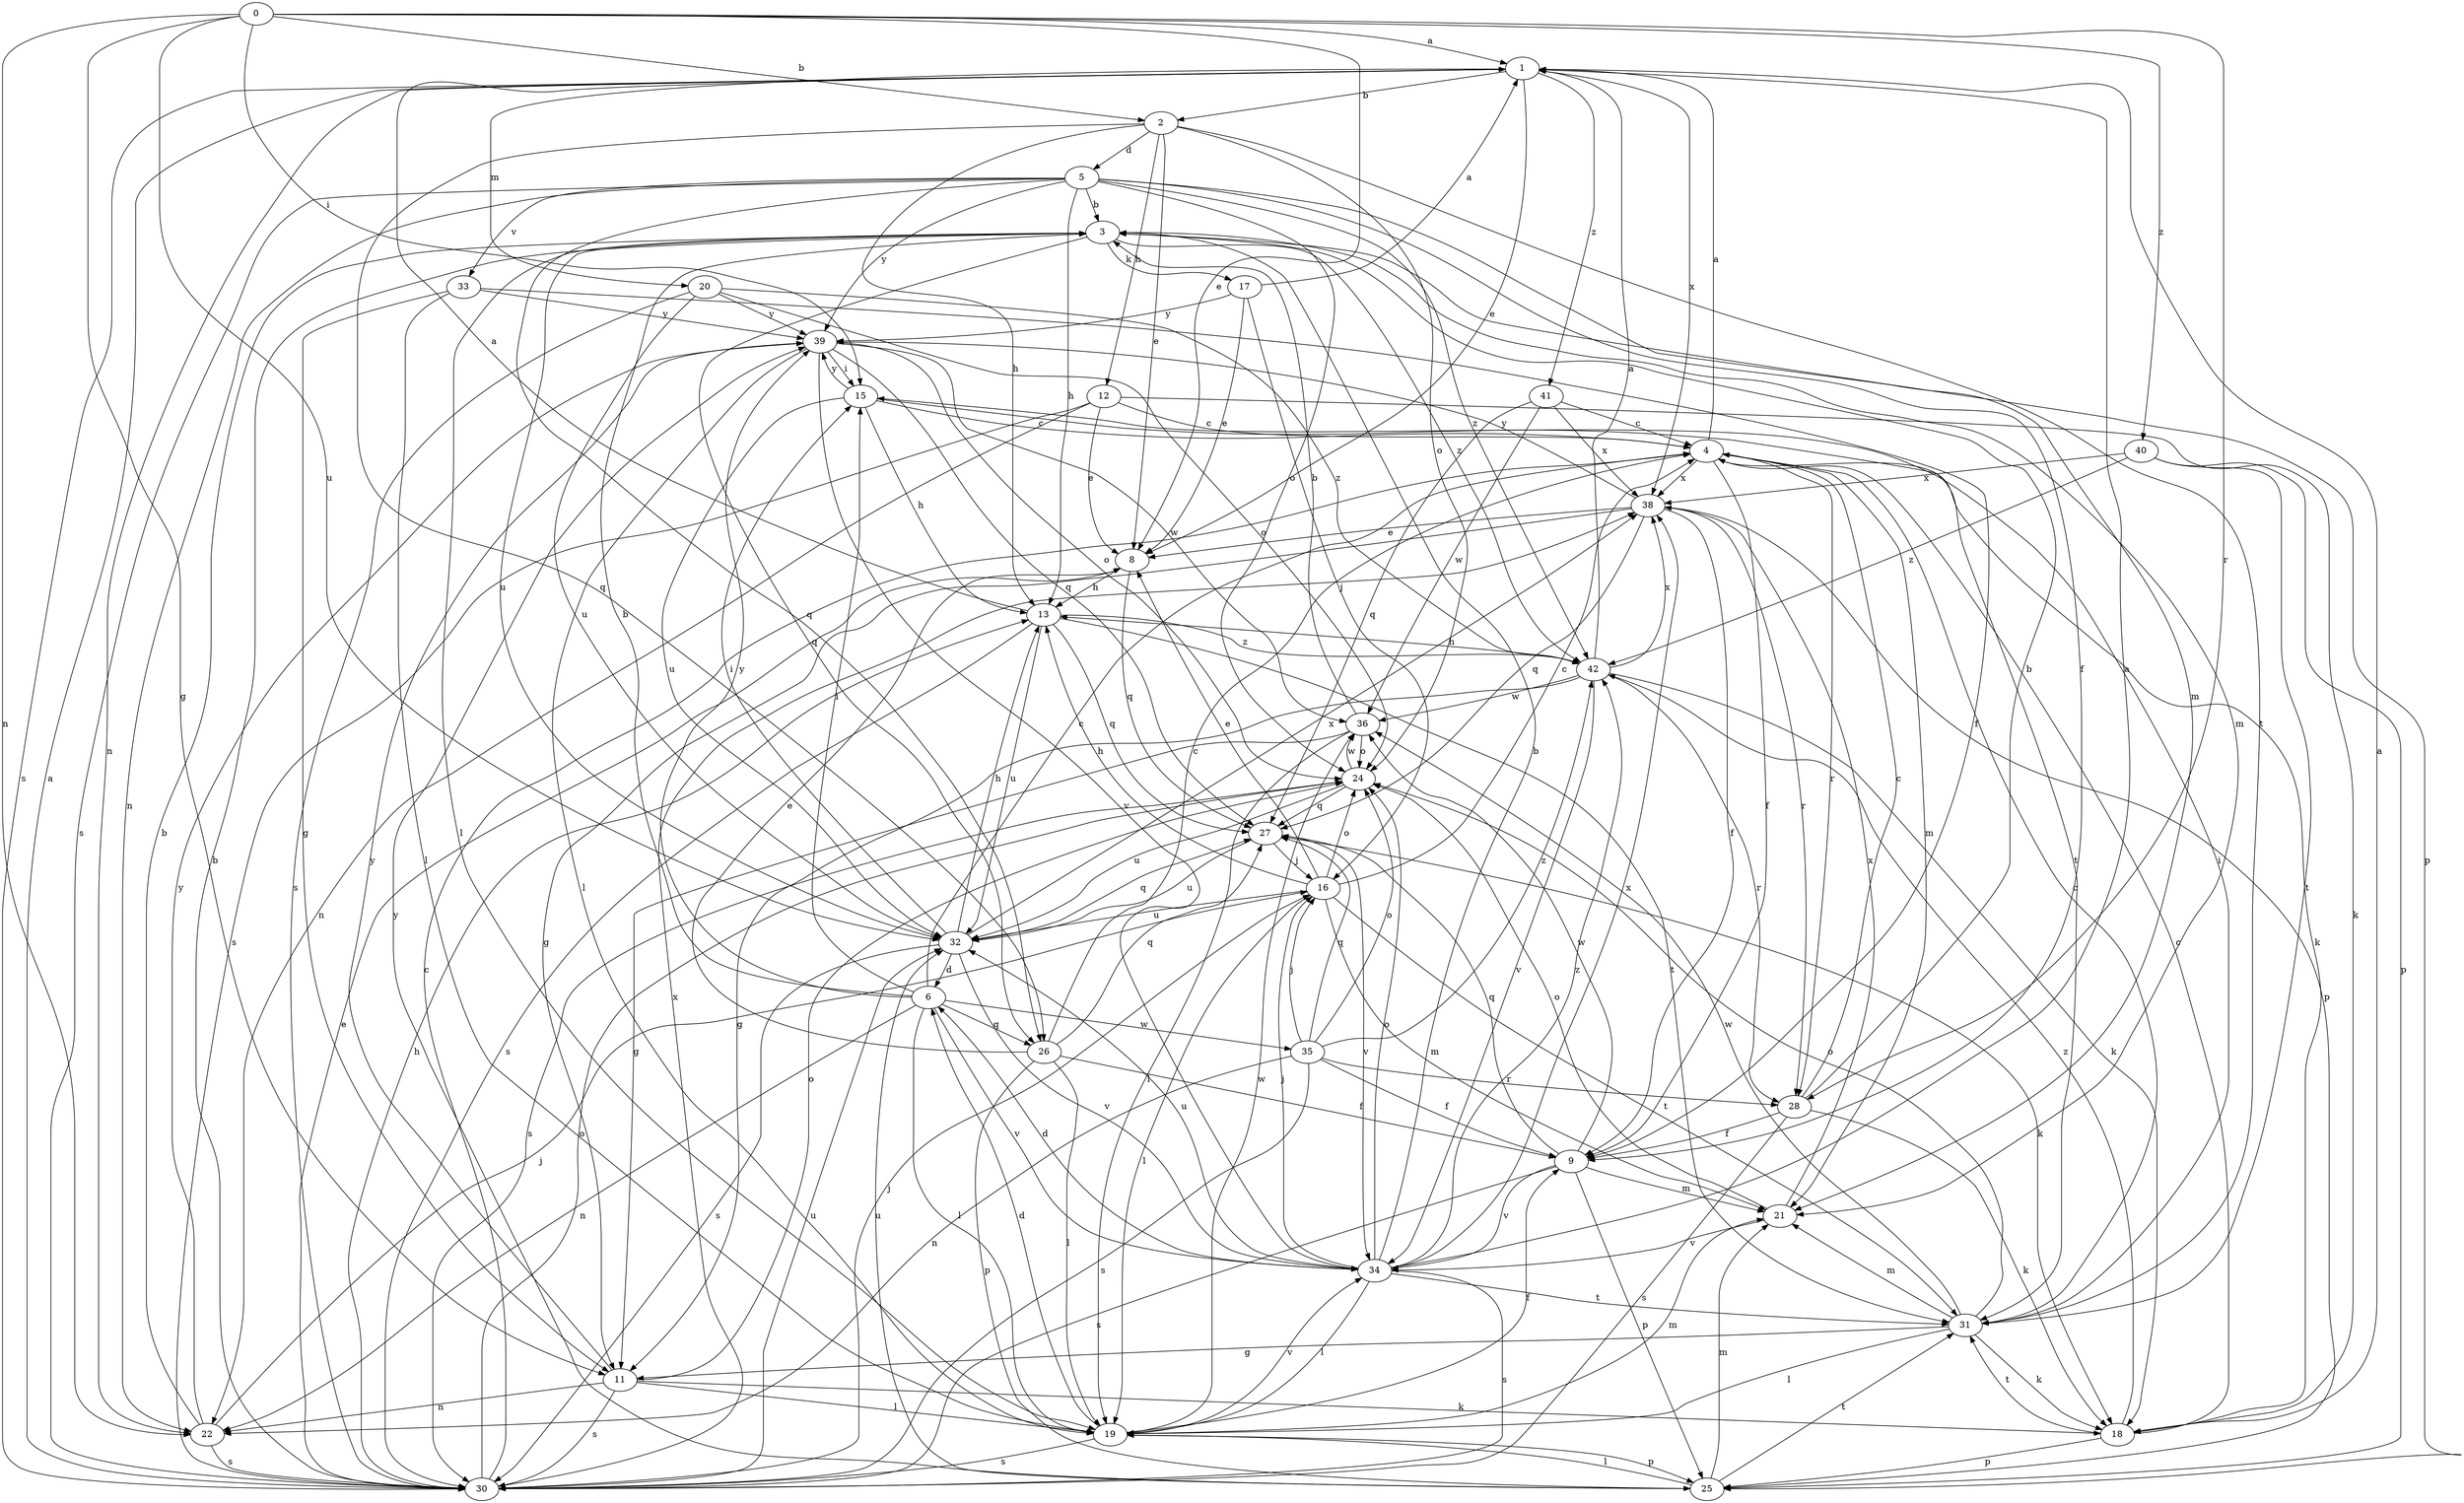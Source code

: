 strict digraph  {
0;
1;
2;
3;
4;
5;
6;
8;
9;
11;
12;
13;
15;
16;
17;
18;
19;
20;
21;
22;
24;
25;
26;
27;
28;
30;
31;
32;
33;
34;
35;
36;
38;
39;
40;
41;
42;
0 -> 1  [label=a];
0 -> 2  [label=b];
0 -> 8  [label=e];
0 -> 11  [label=g];
0 -> 15  [label=i];
0 -> 22  [label=n];
0 -> 28  [label=r];
0 -> 32  [label=u];
0 -> 40  [label=z];
1 -> 2  [label=b];
1 -> 8  [label=e];
1 -> 20  [label=m];
1 -> 22  [label=n];
1 -> 30  [label=s];
1 -> 38  [label=x];
1 -> 41  [label=z];
2 -> 5  [label=d];
2 -> 8  [label=e];
2 -> 12  [label=h];
2 -> 13  [label=h];
2 -> 24  [label=o];
2 -> 26  [label=q];
2 -> 31  [label=t];
3 -> 17  [label=k];
3 -> 19  [label=l];
3 -> 21  [label=m];
3 -> 25  [label=p];
3 -> 26  [label=q];
3 -> 32  [label=u];
3 -> 42  [label=z];
4 -> 1  [label=a];
4 -> 9  [label=f];
4 -> 18  [label=k];
4 -> 21  [label=m];
4 -> 28  [label=r];
4 -> 38  [label=x];
5 -> 3  [label=b];
5 -> 9  [label=f];
5 -> 13  [label=h];
5 -> 21  [label=m];
5 -> 22  [label=n];
5 -> 24  [label=o];
5 -> 26  [label=q];
5 -> 30  [label=s];
5 -> 33  [label=v];
5 -> 39  [label=y];
5 -> 42  [label=z];
6 -> 3  [label=b];
6 -> 4  [label=c];
6 -> 15  [label=i];
6 -> 19  [label=l];
6 -> 22  [label=n];
6 -> 26  [label=q];
6 -> 34  [label=v];
6 -> 35  [label=w];
6 -> 39  [label=y];
8 -> 13  [label=h];
8 -> 27  [label=q];
9 -> 21  [label=m];
9 -> 25  [label=p];
9 -> 27  [label=q];
9 -> 30  [label=s];
9 -> 34  [label=v];
9 -> 36  [label=w];
11 -> 18  [label=k];
11 -> 19  [label=l];
11 -> 22  [label=n];
11 -> 24  [label=o];
11 -> 30  [label=s];
11 -> 39  [label=y];
12 -> 4  [label=c];
12 -> 8  [label=e];
12 -> 18  [label=k];
12 -> 22  [label=n];
12 -> 30  [label=s];
13 -> 1  [label=a];
13 -> 27  [label=q];
13 -> 30  [label=s];
13 -> 31  [label=t];
13 -> 32  [label=u];
13 -> 42  [label=z];
15 -> 4  [label=c];
15 -> 13  [label=h];
15 -> 31  [label=t];
15 -> 32  [label=u];
15 -> 39  [label=y];
16 -> 4  [label=c];
16 -> 8  [label=e];
16 -> 13  [label=h];
16 -> 19  [label=l];
16 -> 21  [label=m];
16 -> 24  [label=o];
16 -> 31  [label=t];
16 -> 32  [label=u];
17 -> 1  [label=a];
17 -> 8  [label=e];
17 -> 16  [label=j];
17 -> 39  [label=y];
18 -> 1  [label=a];
18 -> 4  [label=c];
18 -> 25  [label=p];
18 -> 31  [label=t];
18 -> 42  [label=z];
19 -> 6  [label=d];
19 -> 9  [label=f];
19 -> 21  [label=m];
19 -> 25  [label=p];
19 -> 30  [label=s];
19 -> 34  [label=v];
19 -> 36  [label=w];
20 -> 24  [label=o];
20 -> 30  [label=s];
20 -> 32  [label=u];
20 -> 39  [label=y];
20 -> 42  [label=z];
21 -> 24  [label=o];
21 -> 34  [label=v];
21 -> 38  [label=x];
22 -> 3  [label=b];
22 -> 16  [label=j];
22 -> 30  [label=s];
22 -> 39  [label=y];
24 -> 27  [label=q];
24 -> 30  [label=s];
24 -> 32  [label=u];
24 -> 36  [label=w];
25 -> 19  [label=l];
25 -> 21  [label=m];
25 -> 31  [label=t];
25 -> 32  [label=u];
25 -> 39  [label=y];
26 -> 4  [label=c];
26 -> 8  [label=e];
26 -> 9  [label=f];
26 -> 19  [label=l];
26 -> 25  [label=p];
26 -> 27  [label=q];
27 -> 16  [label=j];
27 -> 18  [label=k];
27 -> 32  [label=u];
27 -> 34  [label=v];
28 -> 3  [label=b];
28 -> 4  [label=c];
28 -> 9  [label=f];
28 -> 18  [label=k];
28 -> 30  [label=s];
30 -> 1  [label=a];
30 -> 3  [label=b];
30 -> 4  [label=c];
30 -> 8  [label=e];
30 -> 13  [label=h];
30 -> 16  [label=j];
30 -> 24  [label=o];
30 -> 32  [label=u];
30 -> 38  [label=x];
31 -> 4  [label=c];
31 -> 11  [label=g];
31 -> 15  [label=i];
31 -> 18  [label=k];
31 -> 19  [label=l];
31 -> 21  [label=m];
31 -> 24  [label=o];
31 -> 36  [label=w];
32 -> 6  [label=d];
32 -> 13  [label=h];
32 -> 15  [label=i];
32 -> 27  [label=q];
32 -> 30  [label=s];
32 -> 34  [label=v];
32 -> 38  [label=x];
33 -> 9  [label=f];
33 -> 11  [label=g];
33 -> 19  [label=l];
33 -> 39  [label=y];
34 -> 1  [label=a];
34 -> 3  [label=b];
34 -> 6  [label=d];
34 -> 16  [label=j];
34 -> 19  [label=l];
34 -> 24  [label=o];
34 -> 30  [label=s];
34 -> 31  [label=t];
34 -> 32  [label=u];
34 -> 38  [label=x];
34 -> 42  [label=z];
35 -> 9  [label=f];
35 -> 16  [label=j];
35 -> 22  [label=n];
35 -> 24  [label=o];
35 -> 27  [label=q];
35 -> 28  [label=r];
35 -> 30  [label=s];
35 -> 42  [label=z];
36 -> 3  [label=b];
36 -> 11  [label=g];
36 -> 19  [label=l];
36 -> 24  [label=o];
38 -> 8  [label=e];
38 -> 9  [label=f];
38 -> 11  [label=g];
38 -> 25  [label=p];
38 -> 27  [label=q];
38 -> 28  [label=r];
38 -> 39  [label=y];
39 -> 15  [label=i];
39 -> 19  [label=l];
39 -> 24  [label=o];
39 -> 27  [label=q];
39 -> 34  [label=v];
39 -> 36  [label=w];
40 -> 25  [label=p];
40 -> 31  [label=t];
40 -> 38  [label=x];
40 -> 42  [label=z];
41 -> 4  [label=c];
41 -> 27  [label=q];
41 -> 36  [label=w];
41 -> 38  [label=x];
42 -> 1  [label=a];
42 -> 11  [label=g];
42 -> 13  [label=h];
42 -> 18  [label=k];
42 -> 28  [label=r];
42 -> 34  [label=v];
42 -> 36  [label=w];
42 -> 38  [label=x];
}
